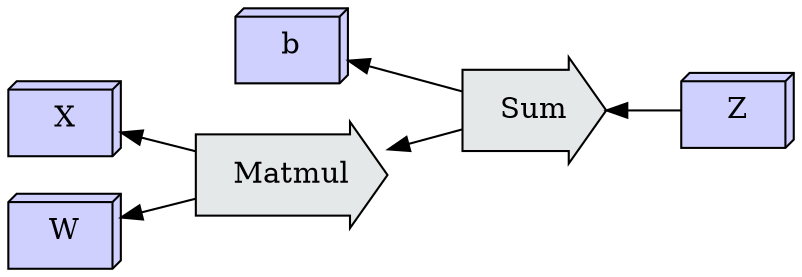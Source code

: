 digraph D {
    rankdir=RL;
    X, W, b, Z [shape=box3d, fillcolor="#d0d0ff", style=filled];

    Matmul -> X;
    Matmul -> W;

    Matmul, Sum [
        shape=rarrow,
        margin=0.25,
        style=filled,
        fillcolor="#E5E8E8",
    ];

    Sum -> Matmul;
    Sum -> b;
    Z -> Sum;
}
